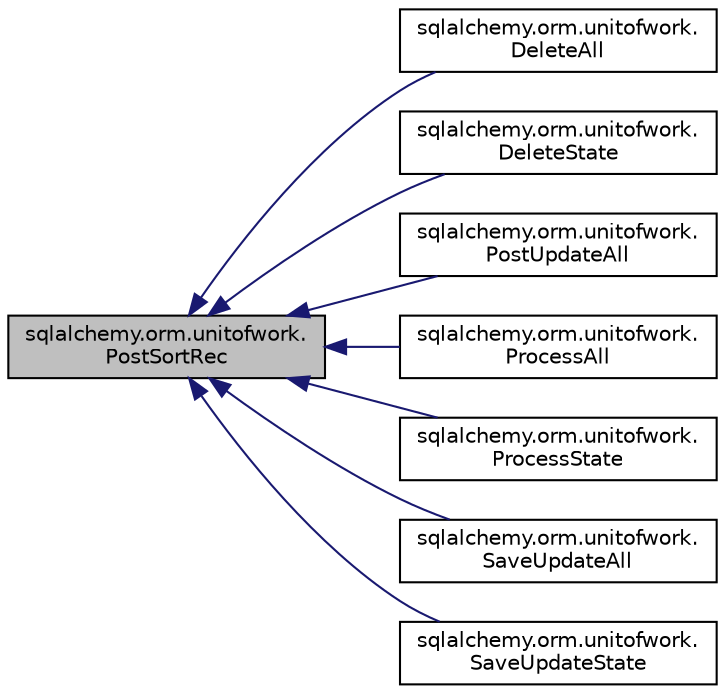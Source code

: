 digraph "sqlalchemy.orm.unitofwork.PostSortRec"
{
 // LATEX_PDF_SIZE
  edge [fontname="Helvetica",fontsize="10",labelfontname="Helvetica",labelfontsize="10"];
  node [fontname="Helvetica",fontsize="10",shape=record];
  rankdir="LR";
  Node1 [label="sqlalchemy.orm.unitofwork.\lPostSortRec",height=0.2,width=0.4,color="black", fillcolor="grey75", style="filled", fontcolor="black",tooltip=" "];
  Node1 -> Node2 [dir="back",color="midnightblue",fontsize="10",style="solid",fontname="Helvetica"];
  Node2 [label="sqlalchemy.orm.unitofwork.\lDeleteAll",height=0.2,width=0.4,color="black", fillcolor="white", style="filled",URL="$classsqlalchemy_1_1orm_1_1unitofwork_1_1DeleteAll.html",tooltip=" "];
  Node1 -> Node3 [dir="back",color="midnightblue",fontsize="10",style="solid",fontname="Helvetica"];
  Node3 [label="sqlalchemy.orm.unitofwork.\lDeleteState",height=0.2,width=0.4,color="black", fillcolor="white", style="filled",URL="$classsqlalchemy_1_1orm_1_1unitofwork_1_1DeleteState.html",tooltip=" "];
  Node1 -> Node4 [dir="back",color="midnightblue",fontsize="10",style="solid",fontname="Helvetica"];
  Node4 [label="sqlalchemy.orm.unitofwork.\lPostUpdateAll",height=0.2,width=0.4,color="black", fillcolor="white", style="filled",URL="$classsqlalchemy_1_1orm_1_1unitofwork_1_1PostUpdateAll.html",tooltip=" "];
  Node1 -> Node5 [dir="back",color="midnightblue",fontsize="10",style="solid",fontname="Helvetica"];
  Node5 [label="sqlalchemy.orm.unitofwork.\lProcessAll",height=0.2,width=0.4,color="black", fillcolor="white", style="filled",URL="$classsqlalchemy_1_1orm_1_1unitofwork_1_1ProcessAll.html",tooltip=" "];
  Node1 -> Node6 [dir="back",color="midnightblue",fontsize="10",style="solid",fontname="Helvetica"];
  Node6 [label="sqlalchemy.orm.unitofwork.\lProcessState",height=0.2,width=0.4,color="black", fillcolor="white", style="filled",URL="$classsqlalchemy_1_1orm_1_1unitofwork_1_1ProcessState.html",tooltip=" "];
  Node1 -> Node7 [dir="back",color="midnightblue",fontsize="10",style="solid",fontname="Helvetica"];
  Node7 [label="sqlalchemy.orm.unitofwork.\lSaveUpdateAll",height=0.2,width=0.4,color="black", fillcolor="white", style="filled",URL="$classsqlalchemy_1_1orm_1_1unitofwork_1_1SaveUpdateAll.html",tooltip=" "];
  Node1 -> Node8 [dir="back",color="midnightblue",fontsize="10",style="solid",fontname="Helvetica"];
  Node8 [label="sqlalchemy.orm.unitofwork.\lSaveUpdateState",height=0.2,width=0.4,color="black", fillcolor="white", style="filled",URL="$classsqlalchemy_1_1orm_1_1unitofwork_1_1SaveUpdateState.html",tooltip=" "];
}
